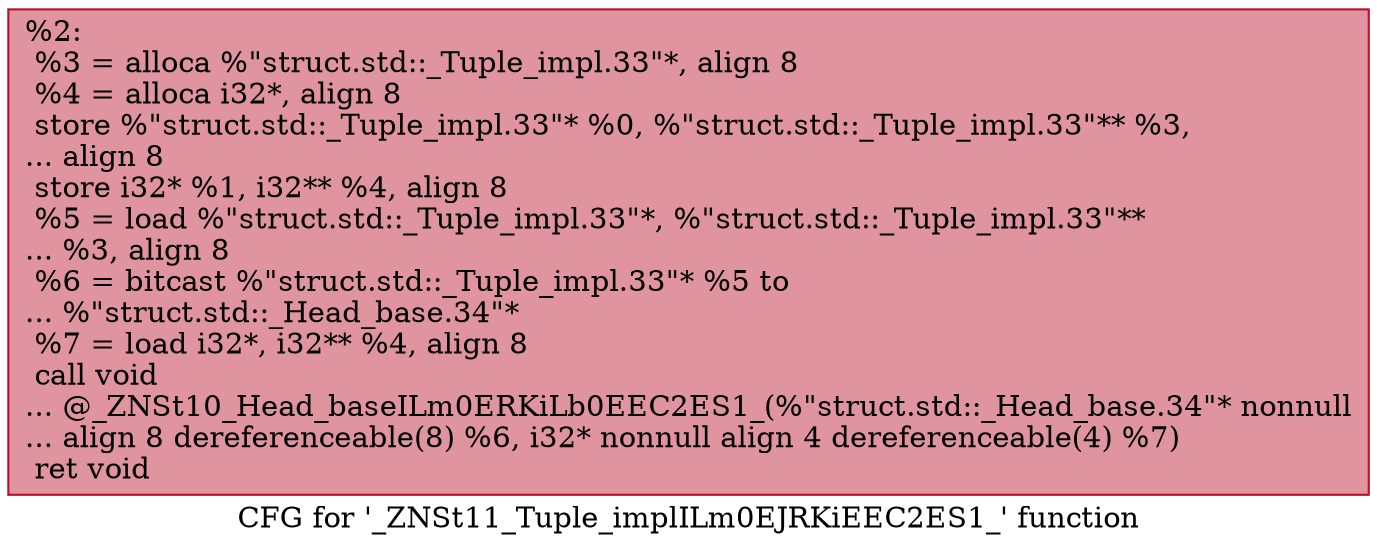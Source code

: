 digraph "CFG for '_ZNSt11_Tuple_implILm0EJRKiEEC2ES1_' function" {
	label="CFG for '_ZNSt11_Tuple_implILm0EJRKiEEC2ES1_' function";

	Node0x55a84686c370 [shape=record,color="#b70d28ff", style=filled, fillcolor="#b70d2870",label="{%2:\l  %3 = alloca %\"struct.std::_Tuple_impl.33\"*, align 8\l  %4 = alloca i32*, align 8\l  store %\"struct.std::_Tuple_impl.33\"* %0, %\"struct.std::_Tuple_impl.33\"** %3,\l... align 8\l  store i32* %1, i32** %4, align 8\l  %5 = load %\"struct.std::_Tuple_impl.33\"*, %\"struct.std::_Tuple_impl.33\"**\l... %3, align 8\l  %6 = bitcast %\"struct.std::_Tuple_impl.33\"* %5 to\l... %\"struct.std::_Head_base.34\"*\l  %7 = load i32*, i32** %4, align 8\l  call void\l... @_ZNSt10_Head_baseILm0ERKiLb0EEC2ES1_(%\"struct.std::_Head_base.34\"* nonnull\l... align 8 dereferenceable(8) %6, i32* nonnull align 4 dereferenceable(4) %7)\l  ret void\l}"];
}
